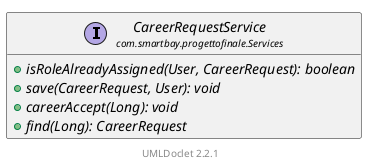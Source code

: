 @startuml
    ' Copyright to this UML and generated images belongs to the author of the corresponding Java sources.

    ' This UML was generated by UMLDoclet (C) Copyright 2016-2025 Talsma ICT.
    ' UMLDoclet 2.2.1 is licensed under the Apache License, version 2.0
    ' and contains parts of PlantUML 1.2024.7 (ASL) Copyright 2009-2025, Arnaud Roques.

    !pragma layout smetana

    set namespaceSeparator none
    hide empty fields
    hide empty methods

    interface "<size:14>CareerRequestService\n<size:10>com.smartbay.progettofinale.Services" as com.smartbay.progettofinale.Services.CareerRequestService [[CareerRequestService.html]] {
        {abstract} +isRoleAlreadyAssigned(User, CareerRequest): boolean
        {abstract} +save(CareerRequest, User): void
        {abstract} +careerAccept(Long): void
        {abstract} +find(Long): CareerRequest
    }

    <style>
        footer {
            HyperLinkColor #8
            HyperLinkUnderlineThickness 0
        }
    </style>
    footer \n[[https://github.com/talsma-ict/umldoclet UMLDoclet 2.2.1]]
    ' Generated 2025-08-31T20:08:01.557279795+02:00[Europe/Rome]
@enduml
